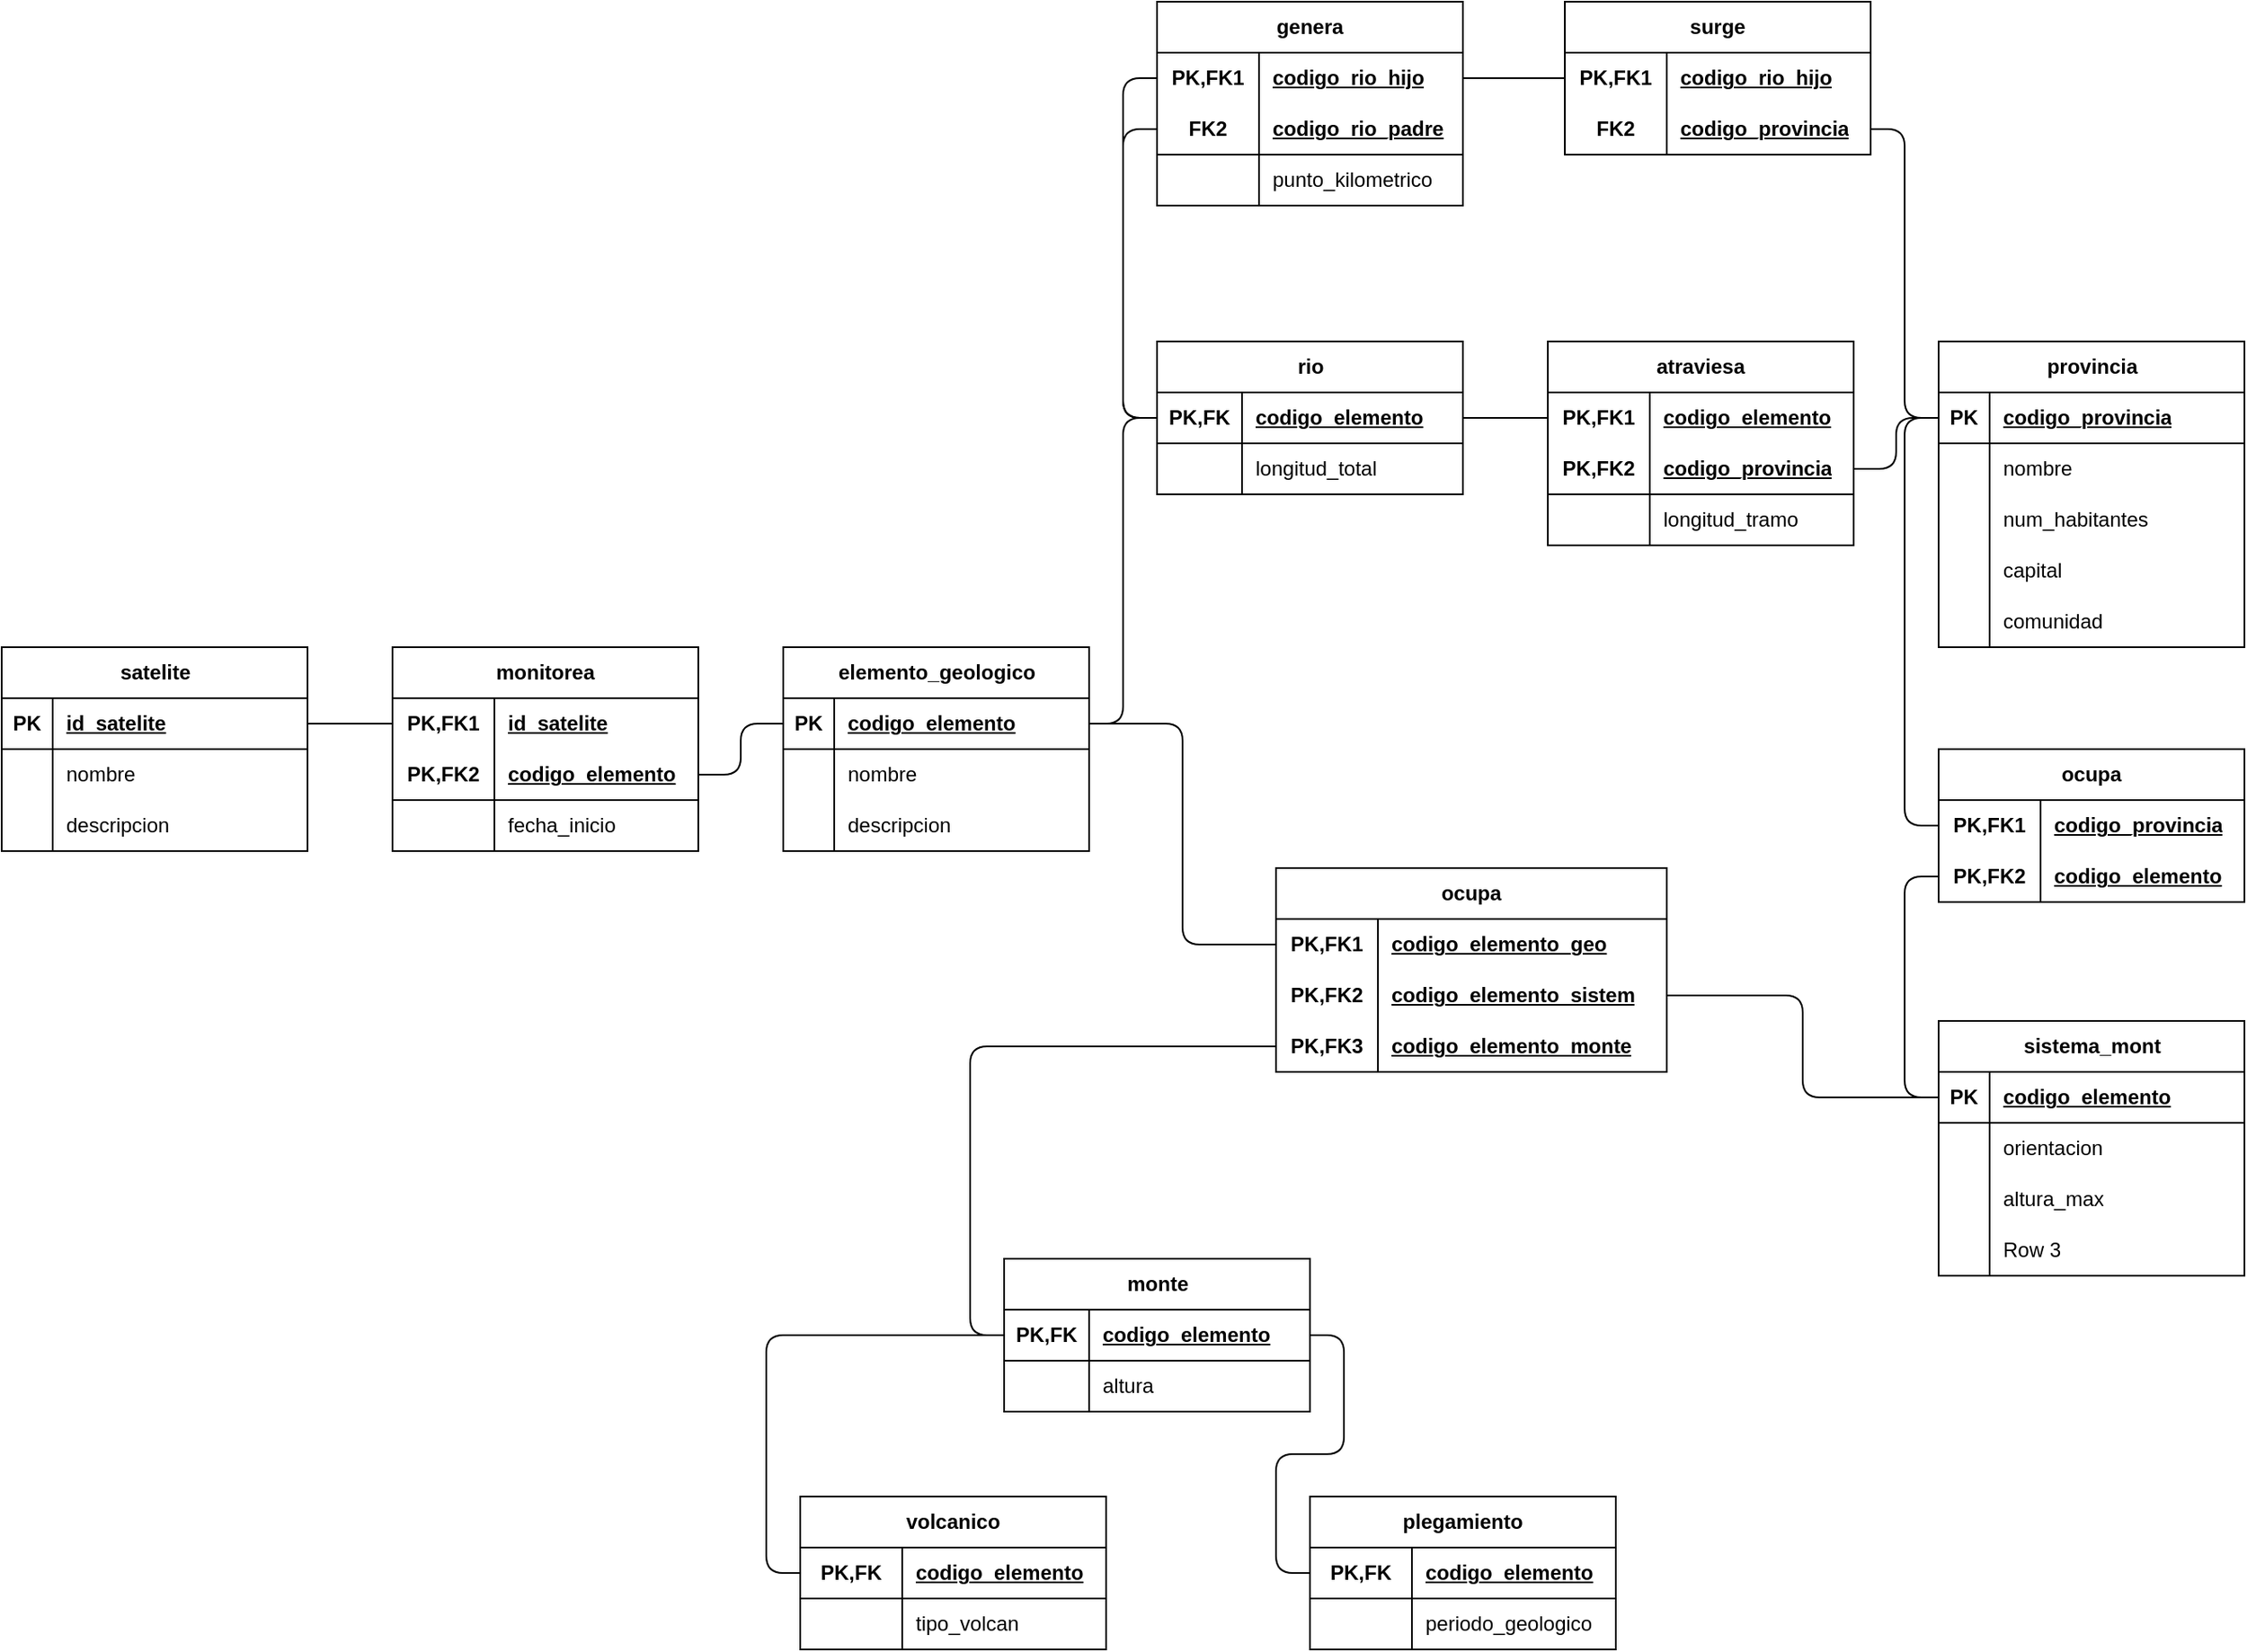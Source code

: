 <mxfile version="24.7.1" type="github">
  <diagram name="Page-1" id="MapgltvoWuLUEXg4laVI">
    <mxGraphModel dx="2284" dy="789" grid="1" gridSize="10" guides="1" tooltips="1" connect="1" arrows="1" fold="1" page="1" pageScale="1" pageWidth="850" pageHeight="1100" math="0" shadow="0">
      <root>
        <mxCell id="0" />
        <mxCell id="1" parent="0" />
        <mxCell id="Hibqn3s17gIYtpGQtxro-1" value="provincia" style="shape=table;startSize=30;container=1;collapsible=1;childLayout=tableLayout;fixedRows=1;rowLines=0;fontStyle=1;align=center;resizeLast=1;html=1;" parent="1" vertex="1">
          <mxGeometry x="650" y="280" width="180" height="180" as="geometry" />
        </mxCell>
        <mxCell id="Hibqn3s17gIYtpGQtxro-2" value="" style="shape=tableRow;horizontal=0;startSize=0;swimlaneHead=0;swimlaneBody=0;fillColor=none;collapsible=0;dropTarget=0;points=[[0,0.5],[1,0.5]];portConstraint=eastwest;top=0;left=0;right=0;bottom=1;" parent="Hibqn3s17gIYtpGQtxro-1" vertex="1">
          <mxGeometry y="30" width="180" height="30" as="geometry" />
        </mxCell>
        <mxCell id="Hibqn3s17gIYtpGQtxro-3" value="PK" style="shape=partialRectangle;connectable=0;fillColor=none;top=0;left=0;bottom=0;right=0;fontStyle=1;overflow=hidden;whiteSpace=wrap;html=1;" parent="Hibqn3s17gIYtpGQtxro-2" vertex="1">
          <mxGeometry width="30" height="30" as="geometry">
            <mxRectangle width="30" height="30" as="alternateBounds" />
          </mxGeometry>
        </mxCell>
        <mxCell id="Hibqn3s17gIYtpGQtxro-4" value="codigo_provincia" style="shape=partialRectangle;connectable=0;fillColor=none;top=0;left=0;bottom=0;right=0;align=left;spacingLeft=6;fontStyle=5;overflow=hidden;whiteSpace=wrap;html=1;" parent="Hibqn3s17gIYtpGQtxro-2" vertex="1">
          <mxGeometry x="30" width="150" height="30" as="geometry">
            <mxRectangle width="150" height="30" as="alternateBounds" />
          </mxGeometry>
        </mxCell>
        <mxCell id="Hibqn3s17gIYtpGQtxro-5" value="" style="shape=tableRow;horizontal=0;startSize=0;swimlaneHead=0;swimlaneBody=0;fillColor=none;collapsible=0;dropTarget=0;points=[[0,0.5],[1,0.5]];portConstraint=eastwest;top=0;left=0;right=0;bottom=0;" parent="Hibqn3s17gIYtpGQtxro-1" vertex="1">
          <mxGeometry y="60" width="180" height="30" as="geometry" />
        </mxCell>
        <mxCell id="Hibqn3s17gIYtpGQtxro-6" value="" style="shape=partialRectangle;connectable=0;fillColor=none;top=0;left=0;bottom=0;right=0;editable=1;overflow=hidden;whiteSpace=wrap;html=1;" parent="Hibqn3s17gIYtpGQtxro-5" vertex="1">
          <mxGeometry width="30" height="30" as="geometry">
            <mxRectangle width="30" height="30" as="alternateBounds" />
          </mxGeometry>
        </mxCell>
        <mxCell id="Hibqn3s17gIYtpGQtxro-7" value="nombre" style="shape=partialRectangle;connectable=0;fillColor=none;top=0;left=0;bottom=0;right=0;align=left;spacingLeft=6;overflow=hidden;whiteSpace=wrap;html=1;" parent="Hibqn3s17gIYtpGQtxro-5" vertex="1">
          <mxGeometry x="30" width="150" height="30" as="geometry">
            <mxRectangle width="150" height="30" as="alternateBounds" />
          </mxGeometry>
        </mxCell>
        <mxCell id="Hibqn3s17gIYtpGQtxro-8" value="" style="shape=tableRow;horizontal=0;startSize=0;swimlaneHead=0;swimlaneBody=0;fillColor=none;collapsible=0;dropTarget=0;points=[[0,0.5],[1,0.5]];portConstraint=eastwest;top=0;left=0;right=0;bottom=0;" parent="Hibqn3s17gIYtpGQtxro-1" vertex="1">
          <mxGeometry y="90" width="180" height="30" as="geometry" />
        </mxCell>
        <mxCell id="Hibqn3s17gIYtpGQtxro-9" value="" style="shape=partialRectangle;connectable=0;fillColor=none;top=0;left=0;bottom=0;right=0;editable=1;overflow=hidden;whiteSpace=wrap;html=1;" parent="Hibqn3s17gIYtpGQtxro-8" vertex="1">
          <mxGeometry width="30" height="30" as="geometry">
            <mxRectangle width="30" height="30" as="alternateBounds" />
          </mxGeometry>
        </mxCell>
        <mxCell id="Hibqn3s17gIYtpGQtxro-10" value="num_habitantes" style="shape=partialRectangle;connectable=0;fillColor=none;top=0;left=0;bottom=0;right=0;align=left;spacingLeft=6;overflow=hidden;whiteSpace=wrap;html=1;" parent="Hibqn3s17gIYtpGQtxro-8" vertex="1">
          <mxGeometry x="30" width="150" height="30" as="geometry">
            <mxRectangle width="150" height="30" as="alternateBounds" />
          </mxGeometry>
        </mxCell>
        <mxCell id="Hibqn3s17gIYtpGQtxro-11" value="" style="shape=tableRow;horizontal=0;startSize=0;swimlaneHead=0;swimlaneBody=0;fillColor=none;collapsible=0;dropTarget=0;points=[[0,0.5],[1,0.5]];portConstraint=eastwest;top=0;left=0;right=0;bottom=0;" parent="Hibqn3s17gIYtpGQtxro-1" vertex="1">
          <mxGeometry y="120" width="180" height="30" as="geometry" />
        </mxCell>
        <mxCell id="Hibqn3s17gIYtpGQtxro-12" value="" style="shape=partialRectangle;connectable=0;fillColor=none;top=0;left=0;bottom=0;right=0;editable=1;overflow=hidden;whiteSpace=wrap;html=1;" parent="Hibqn3s17gIYtpGQtxro-11" vertex="1">
          <mxGeometry width="30" height="30" as="geometry">
            <mxRectangle width="30" height="30" as="alternateBounds" />
          </mxGeometry>
        </mxCell>
        <mxCell id="Hibqn3s17gIYtpGQtxro-13" value="capital" style="shape=partialRectangle;connectable=0;fillColor=none;top=0;left=0;bottom=0;right=0;align=left;spacingLeft=6;overflow=hidden;whiteSpace=wrap;html=1;" parent="Hibqn3s17gIYtpGQtxro-11" vertex="1">
          <mxGeometry x="30" width="150" height="30" as="geometry">
            <mxRectangle width="150" height="30" as="alternateBounds" />
          </mxGeometry>
        </mxCell>
        <mxCell id="Hibqn3s17gIYtpGQtxro-118" value="" style="shape=tableRow;horizontal=0;startSize=0;swimlaneHead=0;swimlaneBody=0;fillColor=none;collapsible=0;dropTarget=0;points=[[0,0.5],[1,0.5]];portConstraint=eastwest;top=0;left=0;right=0;bottom=0;" parent="Hibqn3s17gIYtpGQtxro-1" vertex="1">
          <mxGeometry y="150" width="180" height="30" as="geometry" />
        </mxCell>
        <mxCell id="Hibqn3s17gIYtpGQtxro-119" value="" style="shape=partialRectangle;connectable=0;fillColor=none;top=0;left=0;bottom=0;right=0;editable=1;overflow=hidden;whiteSpace=wrap;html=1;" parent="Hibqn3s17gIYtpGQtxro-118" vertex="1">
          <mxGeometry width="30" height="30" as="geometry">
            <mxRectangle width="30" height="30" as="alternateBounds" />
          </mxGeometry>
        </mxCell>
        <mxCell id="Hibqn3s17gIYtpGQtxro-120" value="comunidad" style="shape=partialRectangle;connectable=0;fillColor=none;top=0;left=0;bottom=0;right=0;align=left;spacingLeft=6;overflow=hidden;whiteSpace=wrap;html=1;" parent="Hibqn3s17gIYtpGQtxro-118" vertex="1">
          <mxGeometry x="30" width="150" height="30" as="geometry">
            <mxRectangle width="150" height="30" as="alternateBounds" />
          </mxGeometry>
        </mxCell>
        <mxCell id="Hibqn3s17gIYtpGQtxro-14" value="monte" style="shape=table;startSize=30;container=1;collapsible=1;childLayout=tableLayout;fixedRows=1;rowLines=0;fontStyle=1;align=center;resizeLast=1;html=1;" parent="1" vertex="1">
          <mxGeometry x="100" y="820" width="180" height="90" as="geometry" />
        </mxCell>
        <mxCell id="Hibqn3s17gIYtpGQtxro-15" value="" style="shape=tableRow;horizontal=0;startSize=0;swimlaneHead=0;swimlaneBody=0;fillColor=none;collapsible=0;dropTarget=0;points=[[0,0.5],[1,0.5]];portConstraint=eastwest;top=0;left=0;right=0;bottom=1;" parent="Hibqn3s17gIYtpGQtxro-14" vertex="1">
          <mxGeometry y="30" width="180" height="30" as="geometry" />
        </mxCell>
        <mxCell id="Hibqn3s17gIYtpGQtxro-16" value="PK,FK" style="shape=partialRectangle;connectable=0;fillColor=none;top=0;left=0;bottom=0;right=0;fontStyle=1;overflow=hidden;whiteSpace=wrap;html=1;" parent="Hibqn3s17gIYtpGQtxro-15" vertex="1">
          <mxGeometry width="50" height="30" as="geometry">
            <mxRectangle width="50" height="30" as="alternateBounds" />
          </mxGeometry>
        </mxCell>
        <mxCell id="Hibqn3s17gIYtpGQtxro-17" value="codigo_elemento" style="shape=partialRectangle;connectable=0;fillColor=none;top=0;left=0;bottom=0;right=0;align=left;spacingLeft=6;fontStyle=5;overflow=hidden;whiteSpace=wrap;html=1;" parent="Hibqn3s17gIYtpGQtxro-15" vertex="1">
          <mxGeometry x="50" width="130" height="30" as="geometry">
            <mxRectangle width="130" height="30" as="alternateBounds" />
          </mxGeometry>
        </mxCell>
        <mxCell id="Hibqn3s17gIYtpGQtxro-21" value="" style="shape=tableRow;horizontal=0;startSize=0;swimlaneHead=0;swimlaneBody=0;fillColor=none;collapsible=0;dropTarget=0;points=[[0,0.5],[1,0.5]];portConstraint=eastwest;top=0;left=0;right=0;bottom=0;" parent="Hibqn3s17gIYtpGQtxro-14" vertex="1">
          <mxGeometry y="60" width="180" height="30" as="geometry" />
        </mxCell>
        <mxCell id="Hibqn3s17gIYtpGQtxro-22" value="" style="shape=partialRectangle;connectable=0;fillColor=none;top=0;left=0;bottom=0;right=0;editable=1;overflow=hidden;whiteSpace=wrap;html=1;" parent="Hibqn3s17gIYtpGQtxro-21" vertex="1">
          <mxGeometry width="50" height="30" as="geometry">
            <mxRectangle width="50" height="30" as="alternateBounds" />
          </mxGeometry>
        </mxCell>
        <mxCell id="Hibqn3s17gIYtpGQtxro-23" value="altura" style="shape=partialRectangle;connectable=0;fillColor=none;top=0;left=0;bottom=0;right=0;align=left;spacingLeft=6;overflow=hidden;whiteSpace=wrap;html=1;" parent="Hibqn3s17gIYtpGQtxro-21" vertex="1">
          <mxGeometry x="50" width="130" height="30" as="geometry">
            <mxRectangle width="130" height="30" as="alternateBounds" />
          </mxGeometry>
        </mxCell>
        <mxCell id="Hibqn3s17gIYtpGQtxro-27" value="sistema_mont" style="shape=table;startSize=30;container=1;collapsible=1;childLayout=tableLayout;fixedRows=1;rowLines=0;fontStyle=1;align=center;resizeLast=1;html=1;" parent="1" vertex="1">
          <mxGeometry x="650" y="680" width="180" height="150" as="geometry" />
        </mxCell>
        <mxCell id="Hibqn3s17gIYtpGQtxro-28" value="" style="shape=tableRow;horizontal=0;startSize=0;swimlaneHead=0;swimlaneBody=0;fillColor=none;collapsible=0;dropTarget=0;points=[[0,0.5],[1,0.5]];portConstraint=eastwest;top=0;left=0;right=0;bottom=1;" parent="Hibqn3s17gIYtpGQtxro-27" vertex="1">
          <mxGeometry y="30" width="180" height="30" as="geometry" />
        </mxCell>
        <mxCell id="Hibqn3s17gIYtpGQtxro-29" value="PK" style="shape=partialRectangle;connectable=0;fillColor=none;top=0;left=0;bottom=0;right=0;fontStyle=1;overflow=hidden;whiteSpace=wrap;html=1;" parent="Hibqn3s17gIYtpGQtxro-28" vertex="1">
          <mxGeometry width="30" height="30" as="geometry">
            <mxRectangle width="30" height="30" as="alternateBounds" />
          </mxGeometry>
        </mxCell>
        <mxCell id="Hibqn3s17gIYtpGQtxro-30" value="codigo_elemento" style="shape=partialRectangle;connectable=0;fillColor=none;top=0;left=0;bottom=0;right=0;align=left;spacingLeft=6;fontStyle=5;overflow=hidden;whiteSpace=wrap;html=1;" parent="Hibqn3s17gIYtpGQtxro-28" vertex="1">
          <mxGeometry x="30" width="150" height="30" as="geometry">
            <mxRectangle width="150" height="30" as="alternateBounds" />
          </mxGeometry>
        </mxCell>
        <mxCell id="Hibqn3s17gIYtpGQtxro-31" value="" style="shape=tableRow;horizontal=0;startSize=0;swimlaneHead=0;swimlaneBody=0;fillColor=none;collapsible=0;dropTarget=0;points=[[0,0.5],[1,0.5]];portConstraint=eastwest;top=0;left=0;right=0;bottom=0;" parent="Hibqn3s17gIYtpGQtxro-27" vertex="1">
          <mxGeometry y="60" width="180" height="30" as="geometry" />
        </mxCell>
        <mxCell id="Hibqn3s17gIYtpGQtxro-32" value="" style="shape=partialRectangle;connectable=0;fillColor=none;top=0;left=0;bottom=0;right=0;editable=1;overflow=hidden;whiteSpace=wrap;html=1;" parent="Hibqn3s17gIYtpGQtxro-31" vertex="1">
          <mxGeometry width="30" height="30" as="geometry">
            <mxRectangle width="30" height="30" as="alternateBounds" />
          </mxGeometry>
        </mxCell>
        <mxCell id="Hibqn3s17gIYtpGQtxro-33" value="orientacion" style="shape=partialRectangle;connectable=0;fillColor=none;top=0;left=0;bottom=0;right=0;align=left;spacingLeft=6;overflow=hidden;whiteSpace=wrap;html=1;" parent="Hibqn3s17gIYtpGQtxro-31" vertex="1">
          <mxGeometry x="30" width="150" height="30" as="geometry">
            <mxRectangle width="150" height="30" as="alternateBounds" />
          </mxGeometry>
        </mxCell>
        <mxCell id="Hibqn3s17gIYtpGQtxro-34" value="" style="shape=tableRow;horizontal=0;startSize=0;swimlaneHead=0;swimlaneBody=0;fillColor=none;collapsible=0;dropTarget=0;points=[[0,0.5],[1,0.5]];portConstraint=eastwest;top=0;left=0;right=0;bottom=0;" parent="Hibqn3s17gIYtpGQtxro-27" vertex="1">
          <mxGeometry y="90" width="180" height="30" as="geometry" />
        </mxCell>
        <mxCell id="Hibqn3s17gIYtpGQtxro-35" value="" style="shape=partialRectangle;connectable=0;fillColor=none;top=0;left=0;bottom=0;right=0;editable=1;overflow=hidden;whiteSpace=wrap;html=1;" parent="Hibqn3s17gIYtpGQtxro-34" vertex="1">
          <mxGeometry width="30" height="30" as="geometry">
            <mxRectangle width="30" height="30" as="alternateBounds" />
          </mxGeometry>
        </mxCell>
        <mxCell id="Hibqn3s17gIYtpGQtxro-36" value="altura_max" style="shape=partialRectangle;connectable=0;fillColor=none;top=0;left=0;bottom=0;right=0;align=left;spacingLeft=6;overflow=hidden;whiteSpace=wrap;html=1;" parent="Hibqn3s17gIYtpGQtxro-34" vertex="1">
          <mxGeometry x="30" width="150" height="30" as="geometry">
            <mxRectangle width="150" height="30" as="alternateBounds" />
          </mxGeometry>
        </mxCell>
        <mxCell id="Hibqn3s17gIYtpGQtxro-37" value="" style="shape=tableRow;horizontal=0;startSize=0;swimlaneHead=0;swimlaneBody=0;fillColor=none;collapsible=0;dropTarget=0;points=[[0,0.5],[1,0.5]];portConstraint=eastwest;top=0;left=0;right=0;bottom=0;" parent="Hibqn3s17gIYtpGQtxro-27" vertex="1">
          <mxGeometry y="120" width="180" height="30" as="geometry" />
        </mxCell>
        <mxCell id="Hibqn3s17gIYtpGQtxro-38" value="" style="shape=partialRectangle;connectable=0;fillColor=none;top=0;left=0;bottom=0;right=0;editable=1;overflow=hidden;whiteSpace=wrap;html=1;" parent="Hibqn3s17gIYtpGQtxro-37" vertex="1">
          <mxGeometry width="30" height="30" as="geometry">
            <mxRectangle width="30" height="30" as="alternateBounds" />
          </mxGeometry>
        </mxCell>
        <mxCell id="Hibqn3s17gIYtpGQtxro-39" value="Row 3" style="shape=partialRectangle;connectable=0;fillColor=none;top=0;left=0;bottom=0;right=0;align=left;spacingLeft=6;overflow=hidden;whiteSpace=wrap;html=1;" parent="Hibqn3s17gIYtpGQtxro-37" vertex="1">
          <mxGeometry x="30" width="150" height="30" as="geometry">
            <mxRectangle width="150" height="30" as="alternateBounds" />
          </mxGeometry>
        </mxCell>
        <mxCell id="Hibqn3s17gIYtpGQtxro-40" value="ocupa" style="shape=table;startSize=30;container=1;collapsible=1;childLayout=tableLayout;fixedRows=1;rowLines=0;fontStyle=1;align=center;resizeLast=1;html=1;whiteSpace=wrap;" parent="1" vertex="1">
          <mxGeometry x="650" y="520" width="180" height="90" as="geometry" />
        </mxCell>
        <mxCell id="Hibqn3s17gIYtpGQtxro-41" value="" style="shape=tableRow;horizontal=0;startSize=0;swimlaneHead=0;swimlaneBody=0;fillColor=none;collapsible=0;dropTarget=0;points=[[0,0.5],[1,0.5]];portConstraint=eastwest;top=0;left=0;right=0;bottom=0;html=1;" parent="Hibqn3s17gIYtpGQtxro-40" vertex="1">
          <mxGeometry y="30" width="180" height="30" as="geometry" />
        </mxCell>
        <mxCell id="Hibqn3s17gIYtpGQtxro-42" value="PK,FK1" style="shape=partialRectangle;connectable=0;fillColor=none;top=0;left=0;bottom=0;right=0;fontStyle=1;overflow=hidden;html=1;whiteSpace=wrap;" parent="Hibqn3s17gIYtpGQtxro-41" vertex="1">
          <mxGeometry width="60" height="30" as="geometry">
            <mxRectangle width="60" height="30" as="alternateBounds" />
          </mxGeometry>
        </mxCell>
        <mxCell id="Hibqn3s17gIYtpGQtxro-43" value="codigo_provincia" style="shape=partialRectangle;connectable=0;fillColor=none;top=0;left=0;bottom=0;right=0;align=left;spacingLeft=6;fontStyle=5;overflow=hidden;html=1;whiteSpace=wrap;" parent="Hibqn3s17gIYtpGQtxro-41" vertex="1">
          <mxGeometry x="60" width="120" height="30" as="geometry">
            <mxRectangle width="120" height="30" as="alternateBounds" />
          </mxGeometry>
        </mxCell>
        <mxCell id="Hibqn3s17gIYtpGQtxro-44" value="" style="shape=tableRow;horizontal=0;startSize=0;swimlaneHead=0;swimlaneBody=0;fillColor=none;collapsible=0;dropTarget=0;points=[[0,0.5],[1,0.5]];portConstraint=eastwest;top=0;left=0;right=0;bottom=1;html=1;" parent="Hibqn3s17gIYtpGQtxro-40" vertex="1">
          <mxGeometry y="60" width="180" height="30" as="geometry" />
        </mxCell>
        <mxCell id="Hibqn3s17gIYtpGQtxro-45" value="PK,FK2" style="shape=partialRectangle;connectable=0;fillColor=none;top=0;left=0;bottom=0;right=0;fontStyle=1;overflow=hidden;html=1;whiteSpace=wrap;" parent="Hibqn3s17gIYtpGQtxro-44" vertex="1">
          <mxGeometry width="60" height="30" as="geometry">
            <mxRectangle width="60" height="30" as="alternateBounds" />
          </mxGeometry>
        </mxCell>
        <mxCell id="Hibqn3s17gIYtpGQtxro-46" value="codigo_elemento" style="shape=partialRectangle;connectable=0;fillColor=none;top=0;left=0;bottom=0;right=0;align=left;spacingLeft=6;fontStyle=5;overflow=hidden;html=1;whiteSpace=wrap;" parent="Hibqn3s17gIYtpGQtxro-44" vertex="1">
          <mxGeometry x="60" width="120" height="30" as="geometry">
            <mxRectangle width="120" height="30" as="alternateBounds" />
          </mxGeometry>
        </mxCell>
        <mxCell id="Hibqn3s17gIYtpGQtxro-53" value="ocupa" style="shape=table;startSize=30;container=1;collapsible=1;childLayout=tableLayout;fixedRows=1;rowLines=0;fontStyle=1;align=center;resizeLast=1;html=1;whiteSpace=wrap;" parent="1" vertex="1">
          <mxGeometry x="260" y="590" width="230" height="120" as="geometry" />
        </mxCell>
        <mxCell id="s-evXxBmgPYoAFJoJlHw-54" value="" style="shape=tableRow;horizontal=0;startSize=0;swimlaneHead=0;swimlaneBody=0;fillColor=none;collapsible=0;dropTarget=0;points=[[0,0.5],[1,0.5]];portConstraint=eastwest;top=0;left=0;right=0;bottom=0;html=1;" vertex="1" parent="Hibqn3s17gIYtpGQtxro-53">
          <mxGeometry y="30" width="230" height="30" as="geometry" />
        </mxCell>
        <mxCell id="s-evXxBmgPYoAFJoJlHw-55" value="PK,FK1" style="shape=partialRectangle;connectable=0;fillColor=none;top=0;left=0;bottom=0;right=0;fontStyle=1;overflow=hidden;html=1;whiteSpace=wrap;" vertex="1" parent="s-evXxBmgPYoAFJoJlHw-54">
          <mxGeometry width="60" height="30" as="geometry">
            <mxRectangle width="60" height="30" as="alternateBounds" />
          </mxGeometry>
        </mxCell>
        <mxCell id="s-evXxBmgPYoAFJoJlHw-56" value="codigo_elemento_geo" style="shape=partialRectangle;connectable=0;fillColor=none;top=0;left=0;bottom=0;right=0;align=left;spacingLeft=6;fontStyle=5;overflow=hidden;html=1;whiteSpace=wrap;" vertex="1" parent="s-evXxBmgPYoAFJoJlHw-54">
          <mxGeometry x="60" width="170" height="30" as="geometry">
            <mxRectangle width="170" height="30" as="alternateBounds" />
          </mxGeometry>
        </mxCell>
        <mxCell id="s-evXxBmgPYoAFJoJlHw-67" value="" style="shape=tableRow;horizontal=0;startSize=0;swimlaneHead=0;swimlaneBody=0;fillColor=none;collapsible=0;dropTarget=0;points=[[0,0.5],[1,0.5]];portConstraint=eastwest;top=0;left=0;right=0;bottom=0;html=1;" vertex="1" parent="Hibqn3s17gIYtpGQtxro-53">
          <mxGeometry y="60" width="230" height="30" as="geometry" />
        </mxCell>
        <mxCell id="s-evXxBmgPYoAFJoJlHw-68" value="PK,FK2" style="shape=partialRectangle;connectable=0;fillColor=none;top=0;left=0;bottom=0;right=0;fontStyle=1;overflow=hidden;html=1;whiteSpace=wrap;" vertex="1" parent="s-evXxBmgPYoAFJoJlHw-67">
          <mxGeometry width="60" height="30" as="geometry">
            <mxRectangle width="60" height="30" as="alternateBounds" />
          </mxGeometry>
        </mxCell>
        <mxCell id="s-evXxBmgPYoAFJoJlHw-69" value="codigo_elemento_sistem" style="shape=partialRectangle;connectable=0;fillColor=none;top=0;left=0;bottom=0;right=0;align=left;spacingLeft=6;fontStyle=5;overflow=hidden;html=1;whiteSpace=wrap;" vertex="1" parent="s-evXxBmgPYoAFJoJlHw-67">
          <mxGeometry x="60" width="170" height="30" as="geometry">
            <mxRectangle width="170" height="30" as="alternateBounds" />
          </mxGeometry>
        </mxCell>
        <mxCell id="s-evXxBmgPYoAFJoJlHw-70" value="" style="shape=tableRow;horizontal=0;startSize=0;swimlaneHead=0;swimlaneBody=0;fillColor=none;collapsible=0;dropTarget=0;points=[[0,0.5],[1,0.5]];portConstraint=eastwest;top=0;left=0;right=0;bottom=0;html=1;" vertex="1" parent="Hibqn3s17gIYtpGQtxro-53">
          <mxGeometry y="90" width="230" height="30" as="geometry" />
        </mxCell>
        <mxCell id="s-evXxBmgPYoAFJoJlHw-71" value="PK,FK3" style="shape=partialRectangle;connectable=0;fillColor=none;top=0;left=0;bottom=0;right=0;fontStyle=1;overflow=hidden;html=1;whiteSpace=wrap;" vertex="1" parent="s-evXxBmgPYoAFJoJlHw-70">
          <mxGeometry width="60" height="30" as="geometry">
            <mxRectangle width="60" height="30" as="alternateBounds" />
          </mxGeometry>
        </mxCell>
        <mxCell id="s-evXxBmgPYoAFJoJlHw-72" value="codigo_elemento_monte" style="shape=partialRectangle;connectable=0;fillColor=none;top=0;left=0;bottom=0;right=0;align=left;spacingLeft=6;fontStyle=5;overflow=hidden;html=1;whiteSpace=wrap;" vertex="1" parent="s-evXxBmgPYoAFJoJlHw-70">
          <mxGeometry x="60" width="170" height="30" as="geometry">
            <mxRectangle width="170" height="30" as="alternateBounds" />
          </mxGeometry>
        </mxCell>
        <mxCell id="Hibqn3s17gIYtpGQtxro-66" value="atraviesa" style="shape=table;startSize=30;container=1;collapsible=1;childLayout=tableLayout;fixedRows=1;rowLines=0;fontStyle=1;align=center;resizeLast=1;html=1;whiteSpace=wrap;" parent="1" vertex="1">
          <mxGeometry x="420" y="280" width="180" height="120" as="geometry" />
        </mxCell>
        <mxCell id="Hibqn3s17gIYtpGQtxro-67" value="" style="shape=tableRow;horizontal=0;startSize=0;swimlaneHead=0;swimlaneBody=0;fillColor=none;collapsible=0;dropTarget=0;points=[[0,0.5],[1,0.5]];portConstraint=eastwest;top=0;left=0;right=0;bottom=0;html=1;" parent="Hibqn3s17gIYtpGQtxro-66" vertex="1">
          <mxGeometry y="30" width="180" height="30" as="geometry" />
        </mxCell>
        <mxCell id="Hibqn3s17gIYtpGQtxro-68" value="PK,FK1" style="shape=partialRectangle;connectable=0;fillColor=none;top=0;left=0;bottom=0;right=0;fontStyle=1;overflow=hidden;html=1;whiteSpace=wrap;" parent="Hibqn3s17gIYtpGQtxro-67" vertex="1">
          <mxGeometry width="60" height="30" as="geometry">
            <mxRectangle width="60" height="30" as="alternateBounds" />
          </mxGeometry>
        </mxCell>
        <mxCell id="Hibqn3s17gIYtpGQtxro-69" value="codigo_elemento" style="shape=partialRectangle;connectable=0;fillColor=none;top=0;left=0;bottom=0;right=0;align=left;spacingLeft=6;fontStyle=5;overflow=hidden;html=1;whiteSpace=wrap;" parent="Hibqn3s17gIYtpGQtxro-67" vertex="1">
          <mxGeometry x="60" width="120" height="30" as="geometry">
            <mxRectangle width="120" height="30" as="alternateBounds" />
          </mxGeometry>
        </mxCell>
        <mxCell id="Hibqn3s17gIYtpGQtxro-70" value="" style="shape=tableRow;horizontal=0;startSize=0;swimlaneHead=0;swimlaneBody=0;fillColor=none;collapsible=0;dropTarget=0;points=[[0,0.5],[1,0.5]];portConstraint=eastwest;top=0;left=0;right=0;bottom=1;html=1;" parent="Hibqn3s17gIYtpGQtxro-66" vertex="1">
          <mxGeometry y="60" width="180" height="30" as="geometry" />
        </mxCell>
        <mxCell id="Hibqn3s17gIYtpGQtxro-71" value="PK,FK2" style="shape=partialRectangle;connectable=0;fillColor=none;top=0;left=0;bottom=0;right=0;fontStyle=1;overflow=hidden;html=1;whiteSpace=wrap;" parent="Hibqn3s17gIYtpGQtxro-70" vertex="1">
          <mxGeometry width="60" height="30" as="geometry">
            <mxRectangle width="60" height="30" as="alternateBounds" />
          </mxGeometry>
        </mxCell>
        <mxCell id="Hibqn3s17gIYtpGQtxro-72" value="codigo_provincia" style="shape=partialRectangle;connectable=0;fillColor=none;top=0;left=0;bottom=0;right=0;align=left;spacingLeft=6;fontStyle=5;overflow=hidden;html=1;whiteSpace=wrap;" parent="Hibqn3s17gIYtpGQtxro-70" vertex="1">
          <mxGeometry x="60" width="120" height="30" as="geometry">
            <mxRectangle width="120" height="30" as="alternateBounds" />
          </mxGeometry>
        </mxCell>
        <mxCell id="Hibqn3s17gIYtpGQtxro-73" value="" style="shape=tableRow;horizontal=0;startSize=0;swimlaneHead=0;swimlaneBody=0;fillColor=none;collapsible=0;dropTarget=0;points=[[0,0.5],[1,0.5]];portConstraint=eastwest;top=0;left=0;right=0;bottom=0;html=1;" parent="Hibqn3s17gIYtpGQtxro-66" vertex="1">
          <mxGeometry y="90" width="180" height="30" as="geometry" />
        </mxCell>
        <mxCell id="Hibqn3s17gIYtpGQtxro-74" value="" style="shape=partialRectangle;connectable=0;fillColor=none;top=0;left=0;bottom=0;right=0;editable=1;overflow=hidden;html=1;whiteSpace=wrap;" parent="Hibqn3s17gIYtpGQtxro-73" vertex="1">
          <mxGeometry width="60" height="30" as="geometry">
            <mxRectangle width="60" height="30" as="alternateBounds" />
          </mxGeometry>
        </mxCell>
        <mxCell id="Hibqn3s17gIYtpGQtxro-75" value="longitud_tramo" style="shape=partialRectangle;connectable=0;fillColor=none;top=0;left=0;bottom=0;right=0;align=left;spacingLeft=6;overflow=hidden;html=1;whiteSpace=wrap;" parent="Hibqn3s17gIYtpGQtxro-73" vertex="1">
          <mxGeometry x="60" width="120" height="30" as="geometry">
            <mxRectangle width="120" height="30" as="alternateBounds" />
          </mxGeometry>
        </mxCell>
        <mxCell id="Hibqn3s17gIYtpGQtxro-79" value="rio" style="shape=table;startSize=30;container=1;collapsible=1;childLayout=tableLayout;fixedRows=1;rowLines=0;fontStyle=1;align=center;resizeLast=1;html=1;" parent="1" vertex="1">
          <mxGeometry x="190" y="280" width="180" height="90" as="geometry" />
        </mxCell>
        <mxCell id="Hibqn3s17gIYtpGQtxro-80" value="" style="shape=tableRow;horizontal=0;startSize=0;swimlaneHead=0;swimlaneBody=0;fillColor=none;collapsible=0;dropTarget=0;points=[[0,0.5],[1,0.5]];portConstraint=eastwest;top=0;left=0;right=0;bottom=1;" parent="Hibqn3s17gIYtpGQtxro-79" vertex="1">
          <mxGeometry y="30" width="180" height="30" as="geometry" />
        </mxCell>
        <mxCell id="Hibqn3s17gIYtpGQtxro-81" value="PK,FK" style="shape=partialRectangle;connectable=0;fillColor=none;top=0;left=0;bottom=0;right=0;fontStyle=1;overflow=hidden;whiteSpace=wrap;html=1;" parent="Hibqn3s17gIYtpGQtxro-80" vertex="1">
          <mxGeometry width="50" height="30" as="geometry">
            <mxRectangle width="50" height="30" as="alternateBounds" />
          </mxGeometry>
        </mxCell>
        <mxCell id="Hibqn3s17gIYtpGQtxro-82" value="codigo_elemento" style="shape=partialRectangle;connectable=0;fillColor=none;top=0;left=0;bottom=0;right=0;align=left;spacingLeft=6;fontStyle=5;overflow=hidden;whiteSpace=wrap;html=1;" parent="Hibqn3s17gIYtpGQtxro-80" vertex="1">
          <mxGeometry x="50" width="130" height="30" as="geometry">
            <mxRectangle width="130" height="30" as="alternateBounds" />
          </mxGeometry>
        </mxCell>
        <mxCell id="Hibqn3s17gIYtpGQtxro-83" value="" style="shape=tableRow;horizontal=0;startSize=0;swimlaneHead=0;swimlaneBody=0;fillColor=none;collapsible=0;dropTarget=0;points=[[0,0.5],[1,0.5]];portConstraint=eastwest;top=0;left=0;right=0;bottom=0;" parent="Hibqn3s17gIYtpGQtxro-79" vertex="1">
          <mxGeometry y="60" width="180" height="30" as="geometry" />
        </mxCell>
        <mxCell id="Hibqn3s17gIYtpGQtxro-84" value="" style="shape=partialRectangle;connectable=0;fillColor=none;top=0;left=0;bottom=0;right=0;editable=1;overflow=hidden;whiteSpace=wrap;html=1;" parent="Hibqn3s17gIYtpGQtxro-83" vertex="1">
          <mxGeometry width="50" height="30" as="geometry">
            <mxRectangle width="50" height="30" as="alternateBounds" />
          </mxGeometry>
        </mxCell>
        <mxCell id="Hibqn3s17gIYtpGQtxro-85" value="longitud_total" style="shape=partialRectangle;connectable=0;fillColor=none;top=0;left=0;bottom=0;right=0;align=left;spacingLeft=6;overflow=hidden;whiteSpace=wrap;html=1;" parent="Hibqn3s17gIYtpGQtxro-83" vertex="1">
          <mxGeometry x="50" width="130" height="30" as="geometry">
            <mxRectangle width="130" height="30" as="alternateBounds" />
          </mxGeometry>
        </mxCell>
        <mxCell id="Hibqn3s17gIYtpGQtxro-105" value="genera" style="shape=table;startSize=30;container=1;collapsible=1;childLayout=tableLayout;fixedRows=1;rowLines=0;fontStyle=1;align=center;resizeLast=1;html=1;whiteSpace=wrap;" parent="1" vertex="1">
          <mxGeometry x="190" y="80" width="180" height="120" as="geometry" />
        </mxCell>
        <mxCell id="Hibqn3s17gIYtpGQtxro-106" value="" style="shape=tableRow;horizontal=0;startSize=0;swimlaneHead=0;swimlaneBody=0;fillColor=none;collapsible=0;dropTarget=0;points=[[0,0.5],[1,0.5]];portConstraint=eastwest;top=0;left=0;right=0;bottom=0;html=1;" parent="Hibqn3s17gIYtpGQtxro-105" vertex="1">
          <mxGeometry y="30" width="180" height="30" as="geometry" />
        </mxCell>
        <mxCell id="Hibqn3s17gIYtpGQtxro-107" value="PK,FK1" style="shape=partialRectangle;connectable=0;fillColor=none;top=0;left=0;bottom=0;right=0;fontStyle=1;overflow=hidden;html=1;whiteSpace=wrap;" parent="Hibqn3s17gIYtpGQtxro-106" vertex="1">
          <mxGeometry width="60" height="30" as="geometry">
            <mxRectangle width="60" height="30" as="alternateBounds" />
          </mxGeometry>
        </mxCell>
        <mxCell id="Hibqn3s17gIYtpGQtxro-108" value="codigo_rio_hijo" style="shape=partialRectangle;connectable=0;fillColor=none;top=0;left=0;bottom=0;right=0;align=left;spacingLeft=6;fontStyle=5;overflow=hidden;html=1;whiteSpace=wrap;" parent="Hibqn3s17gIYtpGQtxro-106" vertex="1">
          <mxGeometry x="60" width="120" height="30" as="geometry">
            <mxRectangle width="120" height="30" as="alternateBounds" />
          </mxGeometry>
        </mxCell>
        <mxCell id="Hibqn3s17gIYtpGQtxro-109" value="" style="shape=tableRow;horizontal=0;startSize=0;swimlaneHead=0;swimlaneBody=0;fillColor=none;collapsible=0;dropTarget=0;points=[[0,0.5],[1,0.5]];portConstraint=eastwest;top=0;left=0;right=0;bottom=1;html=1;" parent="Hibqn3s17gIYtpGQtxro-105" vertex="1">
          <mxGeometry y="60" width="180" height="30" as="geometry" />
        </mxCell>
        <mxCell id="Hibqn3s17gIYtpGQtxro-110" value="FK2" style="shape=partialRectangle;connectable=0;fillColor=none;top=0;left=0;bottom=0;right=0;fontStyle=1;overflow=hidden;html=1;whiteSpace=wrap;" parent="Hibqn3s17gIYtpGQtxro-109" vertex="1">
          <mxGeometry width="60" height="30" as="geometry">
            <mxRectangle width="60" height="30" as="alternateBounds" />
          </mxGeometry>
        </mxCell>
        <mxCell id="Hibqn3s17gIYtpGQtxro-111" value="codigo_rio_padre" style="shape=partialRectangle;connectable=0;fillColor=none;top=0;left=0;bottom=0;right=0;align=left;spacingLeft=6;fontStyle=5;overflow=hidden;html=1;whiteSpace=wrap;" parent="Hibqn3s17gIYtpGQtxro-109" vertex="1">
          <mxGeometry x="60" width="120" height="30" as="geometry">
            <mxRectangle width="120" height="30" as="alternateBounds" />
          </mxGeometry>
        </mxCell>
        <mxCell id="Hibqn3s17gIYtpGQtxro-112" value="" style="shape=tableRow;horizontal=0;startSize=0;swimlaneHead=0;swimlaneBody=0;fillColor=none;collapsible=0;dropTarget=0;points=[[0,0.5],[1,0.5]];portConstraint=eastwest;top=0;left=0;right=0;bottom=0;html=1;" parent="Hibqn3s17gIYtpGQtxro-105" vertex="1">
          <mxGeometry y="90" width="180" height="30" as="geometry" />
        </mxCell>
        <mxCell id="Hibqn3s17gIYtpGQtxro-113" value="" style="shape=partialRectangle;connectable=0;fillColor=none;top=0;left=0;bottom=0;right=0;editable=1;overflow=hidden;html=1;whiteSpace=wrap;" parent="Hibqn3s17gIYtpGQtxro-112" vertex="1">
          <mxGeometry width="60" height="30" as="geometry">
            <mxRectangle width="60" height="30" as="alternateBounds" />
          </mxGeometry>
        </mxCell>
        <mxCell id="Hibqn3s17gIYtpGQtxro-114" value="punto_kilometrico" style="shape=partialRectangle;connectable=0;fillColor=none;top=0;left=0;bottom=0;right=0;align=left;spacingLeft=6;overflow=hidden;html=1;whiteSpace=wrap;" parent="Hibqn3s17gIYtpGQtxro-112" vertex="1">
          <mxGeometry x="60" width="120" height="30" as="geometry">
            <mxRectangle width="120" height="30" as="alternateBounds" />
          </mxGeometry>
        </mxCell>
        <mxCell id="Hibqn3s17gIYtpGQtxro-121" value="elemento_geologico" style="shape=table;startSize=30;container=1;collapsible=1;childLayout=tableLayout;fixedRows=1;rowLines=0;fontStyle=1;align=center;resizeLast=1;html=1;" parent="1" vertex="1">
          <mxGeometry x="-30" y="460" width="180" height="120" as="geometry" />
        </mxCell>
        <mxCell id="Hibqn3s17gIYtpGQtxro-122" value="" style="shape=tableRow;horizontal=0;startSize=0;swimlaneHead=0;swimlaneBody=0;fillColor=none;collapsible=0;dropTarget=0;points=[[0,0.5],[1,0.5]];portConstraint=eastwest;top=0;left=0;right=0;bottom=1;" parent="Hibqn3s17gIYtpGQtxro-121" vertex="1">
          <mxGeometry y="30" width="180" height="30" as="geometry" />
        </mxCell>
        <mxCell id="Hibqn3s17gIYtpGQtxro-123" value="PK" style="shape=partialRectangle;connectable=0;fillColor=none;top=0;left=0;bottom=0;right=0;fontStyle=1;overflow=hidden;whiteSpace=wrap;html=1;" parent="Hibqn3s17gIYtpGQtxro-122" vertex="1">
          <mxGeometry width="30" height="30" as="geometry">
            <mxRectangle width="30" height="30" as="alternateBounds" />
          </mxGeometry>
        </mxCell>
        <mxCell id="Hibqn3s17gIYtpGQtxro-124" value="codigo_elemento" style="shape=partialRectangle;connectable=0;fillColor=none;top=0;left=0;bottom=0;right=0;align=left;spacingLeft=6;fontStyle=5;overflow=hidden;whiteSpace=wrap;html=1;" parent="Hibqn3s17gIYtpGQtxro-122" vertex="1">
          <mxGeometry x="30" width="150" height="30" as="geometry">
            <mxRectangle width="150" height="30" as="alternateBounds" />
          </mxGeometry>
        </mxCell>
        <mxCell id="Hibqn3s17gIYtpGQtxro-125" value="" style="shape=tableRow;horizontal=0;startSize=0;swimlaneHead=0;swimlaneBody=0;fillColor=none;collapsible=0;dropTarget=0;points=[[0,0.5],[1,0.5]];portConstraint=eastwest;top=0;left=0;right=0;bottom=0;" parent="Hibqn3s17gIYtpGQtxro-121" vertex="1">
          <mxGeometry y="60" width="180" height="30" as="geometry" />
        </mxCell>
        <mxCell id="Hibqn3s17gIYtpGQtxro-126" value="" style="shape=partialRectangle;connectable=0;fillColor=none;top=0;left=0;bottom=0;right=0;editable=1;overflow=hidden;whiteSpace=wrap;html=1;" parent="Hibqn3s17gIYtpGQtxro-125" vertex="1">
          <mxGeometry width="30" height="30" as="geometry">
            <mxRectangle width="30" height="30" as="alternateBounds" />
          </mxGeometry>
        </mxCell>
        <mxCell id="Hibqn3s17gIYtpGQtxro-127" value="nombre" style="shape=partialRectangle;connectable=0;fillColor=none;top=0;left=0;bottom=0;right=0;align=left;spacingLeft=6;overflow=hidden;whiteSpace=wrap;html=1;" parent="Hibqn3s17gIYtpGQtxro-125" vertex="1">
          <mxGeometry x="30" width="150" height="30" as="geometry">
            <mxRectangle width="150" height="30" as="alternateBounds" />
          </mxGeometry>
        </mxCell>
        <mxCell id="Hibqn3s17gIYtpGQtxro-128" value="" style="shape=tableRow;horizontal=0;startSize=0;swimlaneHead=0;swimlaneBody=0;fillColor=none;collapsible=0;dropTarget=0;points=[[0,0.5],[1,0.5]];portConstraint=eastwest;top=0;left=0;right=0;bottom=0;" parent="Hibqn3s17gIYtpGQtxro-121" vertex="1">
          <mxGeometry y="90" width="180" height="30" as="geometry" />
        </mxCell>
        <mxCell id="Hibqn3s17gIYtpGQtxro-129" value="" style="shape=partialRectangle;connectable=0;fillColor=none;top=0;left=0;bottom=0;right=0;editable=1;overflow=hidden;whiteSpace=wrap;html=1;" parent="Hibqn3s17gIYtpGQtxro-128" vertex="1">
          <mxGeometry width="30" height="30" as="geometry">
            <mxRectangle width="30" height="30" as="alternateBounds" />
          </mxGeometry>
        </mxCell>
        <mxCell id="Hibqn3s17gIYtpGQtxro-130" value="descripcion" style="shape=partialRectangle;connectable=0;fillColor=none;top=0;left=0;bottom=0;right=0;align=left;spacingLeft=6;overflow=hidden;whiteSpace=wrap;html=1;" parent="Hibqn3s17gIYtpGQtxro-128" vertex="1">
          <mxGeometry x="30" width="150" height="30" as="geometry">
            <mxRectangle width="150" height="30" as="alternateBounds" />
          </mxGeometry>
        </mxCell>
        <mxCell id="Hibqn3s17gIYtpGQtxro-134" value="monitorea" style="shape=table;startSize=30;container=1;collapsible=1;childLayout=tableLayout;fixedRows=1;rowLines=0;fontStyle=1;align=center;resizeLast=1;html=1;whiteSpace=wrap;" parent="1" vertex="1">
          <mxGeometry x="-260" y="460" width="180" height="120" as="geometry" />
        </mxCell>
        <mxCell id="Hibqn3s17gIYtpGQtxro-135" value="" style="shape=tableRow;horizontal=0;startSize=0;swimlaneHead=0;swimlaneBody=0;fillColor=none;collapsible=0;dropTarget=0;points=[[0,0.5],[1,0.5]];portConstraint=eastwest;top=0;left=0;right=0;bottom=0;html=1;" parent="Hibqn3s17gIYtpGQtxro-134" vertex="1">
          <mxGeometry y="30" width="180" height="30" as="geometry" />
        </mxCell>
        <mxCell id="Hibqn3s17gIYtpGQtxro-136" value="PK,FK1" style="shape=partialRectangle;connectable=0;fillColor=none;top=0;left=0;bottom=0;right=0;fontStyle=1;overflow=hidden;html=1;whiteSpace=wrap;" parent="Hibqn3s17gIYtpGQtxro-135" vertex="1">
          <mxGeometry width="60" height="30" as="geometry">
            <mxRectangle width="60" height="30" as="alternateBounds" />
          </mxGeometry>
        </mxCell>
        <mxCell id="Hibqn3s17gIYtpGQtxro-137" value="id_satelite" style="shape=partialRectangle;connectable=0;fillColor=none;top=0;left=0;bottom=0;right=0;align=left;spacingLeft=6;fontStyle=5;overflow=hidden;html=1;whiteSpace=wrap;" parent="Hibqn3s17gIYtpGQtxro-135" vertex="1">
          <mxGeometry x="60" width="120" height="30" as="geometry">
            <mxRectangle width="120" height="30" as="alternateBounds" />
          </mxGeometry>
        </mxCell>
        <mxCell id="Hibqn3s17gIYtpGQtxro-138" value="" style="shape=tableRow;horizontal=0;startSize=0;swimlaneHead=0;swimlaneBody=0;fillColor=none;collapsible=0;dropTarget=0;points=[[0,0.5],[1,0.5]];portConstraint=eastwest;top=0;left=0;right=0;bottom=1;html=1;" parent="Hibqn3s17gIYtpGQtxro-134" vertex="1">
          <mxGeometry y="60" width="180" height="30" as="geometry" />
        </mxCell>
        <mxCell id="Hibqn3s17gIYtpGQtxro-139" value="PK,FK2" style="shape=partialRectangle;connectable=0;fillColor=none;top=0;left=0;bottom=0;right=0;fontStyle=1;overflow=hidden;html=1;whiteSpace=wrap;" parent="Hibqn3s17gIYtpGQtxro-138" vertex="1">
          <mxGeometry width="60" height="30" as="geometry">
            <mxRectangle width="60" height="30" as="alternateBounds" />
          </mxGeometry>
        </mxCell>
        <mxCell id="Hibqn3s17gIYtpGQtxro-140" value="codigo_elemento" style="shape=partialRectangle;connectable=0;fillColor=none;top=0;left=0;bottom=0;right=0;align=left;spacingLeft=6;fontStyle=5;overflow=hidden;html=1;whiteSpace=wrap;" parent="Hibqn3s17gIYtpGQtxro-138" vertex="1">
          <mxGeometry x="60" width="120" height="30" as="geometry">
            <mxRectangle width="120" height="30" as="alternateBounds" />
          </mxGeometry>
        </mxCell>
        <mxCell id="Hibqn3s17gIYtpGQtxro-141" value="" style="shape=tableRow;horizontal=0;startSize=0;swimlaneHead=0;swimlaneBody=0;fillColor=none;collapsible=0;dropTarget=0;points=[[0,0.5],[1,0.5]];portConstraint=eastwest;top=0;left=0;right=0;bottom=0;html=1;" parent="Hibqn3s17gIYtpGQtxro-134" vertex="1">
          <mxGeometry y="90" width="180" height="30" as="geometry" />
        </mxCell>
        <mxCell id="Hibqn3s17gIYtpGQtxro-142" value="" style="shape=partialRectangle;connectable=0;fillColor=none;top=0;left=0;bottom=0;right=0;editable=1;overflow=hidden;html=1;whiteSpace=wrap;" parent="Hibqn3s17gIYtpGQtxro-141" vertex="1">
          <mxGeometry width="60" height="30" as="geometry">
            <mxRectangle width="60" height="30" as="alternateBounds" />
          </mxGeometry>
        </mxCell>
        <mxCell id="Hibqn3s17gIYtpGQtxro-143" value="fecha_inicio" style="shape=partialRectangle;connectable=0;fillColor=none;top=0;left=0;bottom=0;right=0;align=left;spacingLeft=6;overflow=hidden;html=1;whiteSpace=wrap;" parent="Hibqn3s17gIYtpGQtxro-141" vertex="1">
          <mxGeometry x="60" width="120" height="30" as="geometry">
            <mxRectangle width="120" height="30" as="alternateBounds" />
          </mxGeometry>
        </mxCell>
        <mxCell id="Hibqn3s17gIYtpGQtxro-147" value="satelite" style="shape=table;startSize=30;container=1;collapsible=1;childLayout=tableLayout;fixedRows=1;rowLines=0;fontStyle=1;align=center;resizeLast=1;html=1;" parent="1" vertex="1">
          <mxGeometry x="-490" y="460" width="180" height="120" as="geometry" />
        </mxCell>
        <mxCell id="Hibqn3s17gIYtpGQtxro-148" value="" style="shape=tableRow;horizontal=0;startSize=0;swimlaneHead=0;swimlaneBody=0;fillColor=none;collapsible=0;dropTarget=0;points=[[0,0.5],[1,0.5]];portConstraint=eastwest;top=0;left=0;right=0;bottom=1;" parent="Hibqn3s17gIYtpGQtxro-147" vertex="1">
          <mxGeometry y="30" width="180" height="30" as="geometry" />
        </mxCell>
        <mxCell id="Hibqn3s17gIYtpGQtxro-149" value="PK" style="shape=partialRectangle;connectable=0;fillColor=none;top=0;left=0;bottom=0;right=0;fontStyle=1;overflow=hidden;whiteSpace=wrap;html=1;" parent="Hibqn3s17gIYtpGQtxro-148" vertex="1">
          <mxGeometry width="30" height="30" as="geometry">
            <mxRectangle width="30" height="30" as="alternateBounds" />
          </mxGeometry>
        </mxCell>
        <mxCell id="Hibqn3s17gIYtpGQtxro-150" value="id_satelite" style="shape=partialRectangle;connectable=0;fillColor=none;top=0;left=0;bottom=0;right=0;align=left;spacingLeft=6;fontStyle=5;overflow=hidden;whiteSpace=wrap;html=1;" parent="Hibqn3s17gIYtpGQtxro-148" vertex="1">
          <mxGeometry x="30" width="150" height="30" as="geometry">
            <mxRectangle width="150" height="30" as="alternateBounds" />
          </mxGeometry>
        </mxCell>
        <mxCell id="Hibqn3s17gIYtpGQtxro-151" value="" style="shape=tableRow;horizontal=0;startSize=0;swimlaneHead=0;swimlaneBody=0;fillColor=none;collapsible=0;dropTarget=0;points=[[0,0.5],[1,0.5]];portConstraint=eastwest;top=0;left=0;right=0;bottom=0;" parent="Hibqn3s17gIYtpGQtxro-147" vertex="1">
          <mxGeometry y="60" width="180" height="30" as="geometry" />
        </mxCell>
        <mxCell id="Hibqn3s17gIYtpGQtxro-152" value="" style="shape=partialRectangle;connectable=0;fillColor=none;top=0;left=0;bottom=0;right=0;editable=1;overflow=hidden;whiteSpace=wrap;html=1;" parent="Hibqn3s17gIYtpGQtxro-151" vertex="1">
          <mxGeometry width="30" height="30" as="geometry">
            <mxRectangle width="30" height="30" as="alternateBounds" />
          </mxGeometry>
        </mxCell>
        <mxCell id="Hibqn3s17gIYtpGQtxro-153" value="nombre" style="shape=partialRectangle;connectable=0;fillColor=none;top=0;left=0;bottom=0;right=0;align=left;spacingLeft=6;overflow=hidden;whiteSpace=wrap;html=1;" parent="Hibqn3s17gIYtpGQtxro-151" vertex="1">
          <mxGeometry x="30" width="150" height="30" as="geometry">
            <mxRectangle width="150" height="30" as="alternateBounds" />
          </mxGeometry>
        </mxCell>
        <mxCell id="Hibqn3s17gIYtpGQtxro-154" value="" style="shape=tableRow;horizontal=0;startSize=0;swimlaneHead=0;swimlaneBody=0;fillColor=none;collapsible=0;dropTarget=0;points=[[0,0.5],[1,0.5]];portConstraint=eastwest;top=0;left=0;right=0;bottom=0;" parent="Hibqn3s17gIYtpGQtxro-147" vertex="1">
          <mxGeometry y="90" width="180" height="30" as="geometry" />
        </mxCell>
        <mxCell id="Hibqn3s17gIYtpGQtxro-155" value="" style="shape=partialRectangle;connectable=0;fillColor=none;top=0;left=0;bottom=0;right=0;editable=1;overflow=hidden;whiteSpace=wrap;html=1;" parent="Hibqn3s17gIYtpGQtxro-154" vertex="1">
          <mxGeometry width="30" height="30" as="geometry">
            <mxRectangle width="30" height="30" as="alternateBounds" />
          </mxGeometry>
        </mxCell>
        <mxCell id="Hibqn3s17gIYtpGQtxro-156" value="descripcion" style="shape=partialRectangle;connectable=0;fillColor=none;top=0;left=0;bottom=0;right=0;align=left;spacingLeft=6;overflow=hidden;whiteSpace=wrap;html=1;" parent="Hibqn3s17gIYtpGQtxro-154" vertex="1">
          <mxGeometry x="30" width="150" height="30" as="geometry">
            <mxRectangle width="150" height="30" as="alternateBounds" />
          </mxGeometry>
        </mxCell>
        <mxCell id="Hibqn3s17gIYtpGQtxro-160" style="edgeStyle=orthogonalEdgeStyle;rounded=1;orthogonalLoop=1;jettySize=auto;html=1;exitX=0;exitY=0.5;exitDx=0;exitDy=0;entryX=0;entryY=0.5;entryDx=0;entryDy=0;curved=0;endArrow=none;endFill=0;" parent="1" source="Hibqn3s17gIYtpGQtxro-80" target="Hibqn3s17gIYtpGQtxro-106" edge="1">
          <mxGeometry relative="1" as="geometry" />
        </mxCell>
        <mxCell id="Hibqn3s17gIYtpGQtxro-161" style="edgeStyle=orthogonalEdgeStyle;rounded=1;orthogonalLoop=1;jettySize=auto;html=1;exitX=0;exitY=0.5;exitDx=0;exitDy=0;entryX=0;entryY=0.5;entryDx=0;entryDy=0;curved=0;endArrow=none;endFill=0;" parent="1" source="Hibqn3s17gIYtpGQtxro-80" target="Hibqn3s17gIYtpGQtxro-109" edge="1">
          <mxGeometry relative="1" as="geometry" />
        </mxCell>
        <mxCell id="Hibqn3s17gIYtpGQtxro-162" style="edgeStyle=orthogonalEdgeStyle;rounded=1;orthogonalLoop=1;jettySize=auto;html=1;exitX=0;exitY=0.5;exitDx=0;exitDy=0;entryX=1;entryY=0.5;entryDx=0;entryDy=0;curved=0;endArrow=none;endFill=0;" parent="1" source="Hibqn3s17gIYtpGQtxro-80" target="Hibqn3s17gIYtpGQtxro-122" edge="1">
          <mxGeometry relative="1" as="geometry" />
        </mxCell>
        <mxCell id="Hibqn3s17gIYtpGQtxro-163" style="edgeStyle=orthogonalEdgeStyle;rounded=1;orthogonalLoop=1;jettySize=auto;html=1;exitX=1;exitY=0.5;exitDx=0;exitDy=0;entryX=0;entryY=0.5;entryDx=0;entryDy=0;curved=0;endArrow=none;endFill=0;" parent="1" source="Hibqn3s17gIYtpGQtxro-138" target="Hibqn3s17gIYtpGQtxro-122" edge="1">
          <mxGeometry relative="1" as="geometry" />
        </mxCell>
        <mxCell id="Hibqn3s17gIYtpGQtxro-164" style="edgeStyle=orthogonalEdgeStyle;rounded=1;orthogonalLoop=1;jettySize=auto;html=1;exitX=1;exitY=0.5;exitDx=0;exitDy=0;entryX=0;entryY=0.5;entryDx=0;entryDy=0;curved=0;endArrow=none;endFill=0;" parent="1" source="Hibqn3s17gIYtpGQtxro-148" target="Hibqn3s17gIYtpGQtxro-135" edge="1">
          <mxGeometry relative="1" as="geometry" />
        </mxCell>
        <mxCell id="Hibqn3s17gIYtpGQtxro-167" style="edgeStyle=orthogonalEdgeStyle;rounded=1;orthogonalLoop=1;jettySize=auto;html=1;exitX=1;exitY=0.5;exitDx=0;exitDy=0;entryX=0;entryY=0.5;entryDx=0;entryDy=0;curved=0;endArrow=none;endFill=0;" parent="1" source="Hibqn3s17gIYtpGQtxro-70" target="Hibqn3s17gIYtpGQtxro-2" edge="1">
          <mxGeometry relative="1" as="geometry" />
        </mxCell>
        <mxCell id="Hibqn3s17gIYtpGQtxro-168" value="volcanico" style="shape=table;startSize=30;container=1;collapsible=1;childLayout=tableLayout;fixedRows=1;rowLines=0;fontStyle=1;align=center;resizeLast=1;html=1;whiteSpace=wrap;" parent="1" vertex="1">
          <mxGeometry x="-20" y="960" width="180" height="90" as="geometry" />
        </mxCell>
        <mxCell id="Hibqn3s17gIYtpGQtxro-172" value="" style="shape=tableRow;horizontal=0;startSize=0;swimlaneHead=0;swimlaneBody=0;fillColor=none;collapsible=0;dropTarget=0;points=[[0,0.5],[1,0.5]];portConstraint=eastwest;top=0;left=0;right=0;bottom=1;html=1;" parent="Hibqn3s17gIYtpGQtxro-168" vertex="1">
          <mxGeometry y="30" width="180" height="30" as="geometry" />
        </mxCell>
        <mxCell id="Hibqn3s17gIYtpGQtxro-173" value="PK,FK" style="shape=partialRectangle;connectable=0;fillColor=none;top=0;left=0;bottom=0;right=0;fontStyle=1;overflow=hidden;html=1;whiteSpace=wrap;" parent="Hibqn3s17gIYtpGQtxro-172" vertex="1">
          <mxGeometry width="60" height="30" as="geometry">
            <mxRectangle width="60" height="30" as="alternateBounds" />
          </mxGeometry>
        </mxCell>
        <mxCell id="Hibqn3s17gIYtpGQtxro-174" value="codigo_elemento" style="shape=partialRectangle;connectable=0;fillColor=none;top=0;left=0;bottom=0;right=0;align=left;spacingLeft=6;fontStyle=5;overflow=hidden;html=1;whiteSpace=wrap;" parent="Hibqn3s17gIYtpGQtxro-172" vertex="1">
          <mxGeometry x="60" width="120" height="30" as="geometry">
            <mxRectangle width="120" height="30" as="alternateBounds" />
          </mxGeometry>
        </mxCell>
        <mxCell id="Hibqn3s17gIYtpGQtxro-175" value="" style="shape=tableRow;horizontal=0;startSize=0;swimlaneHead=0;swimlaneBody=0;fillColor=none;collapsible=0;dropTarget=0;points=[[0,0.5],[1,0.5]];portConstraint=eastwest;top=0;left=0;right=0;bottom=0;html=1;" parent="Hibqn3s17gIYtpGQtxro-168" vertex="1">
          <mxGeometry y="60" width="180" height="30" as="geometry" />
        </mxCell>
        <mxCell id="Hibqn3s17gIYtpGQtxro-176" value="" style="shape=partialRectangle;connectable=0;fillColor=none;top=0;left=0;bottom=0;right=0;editable=1;overflow=hidden;html=1;whiteSpace=wrap;" parent="Hibqn3s17gIYtpGQtxro-175" vertex="1">
          <mxGeometry width="60" height="30" as="geometry">
            <mxRectangle width="60" height="30" as="alternateBounds" />
          </mxGeometry>
        </mxCell>
        <mxCell id="Hibqn3s17gIYtpGQtxro-177" value="tipo_volcan" style="shape=partialRectangle;connectable=0;fillColor=none;top=0;left=0;bottom=0;right=0;align=left;spacingLeft=6;overflow=hidden;html=1;whiteSpace=wrap;" parent="Hibqn3s17gIYtpGQtxro-175" vertex="1">
          <mxGeometry x="60" width="120" height="30" as="geometry">
            <mxRectangle width="120" height="30" as="alternateBounds" />
          </mxGeometry>
        </mxCell>
        <mxCell id="Hibqn3s17gIYtpGQtxro-181" value="plegamiento" style="shape=table;startSize=30;container=1;collapsible=1;childLayout=tableLayout;fixedRows=1;rowLines=0;fontStyle=1;align=center;resizeLast=1;html=1;whiteSpace=wrap;" parent="1" vertex="1">
          <mxGeometry x="280" y="960" width="180" height="90" as="geometry" />
        </mxCell>
        <mxCell id="Hibqn3s17gIYtpGQtxro-185" value="" style="shape=tableRow;horizontal=0;startSize=0;swimlaneHead=0;swimlaneBody=0;fillColor=none;collapsible=0;dropTarget=0;points=[[0,0.5],[1,0.5]];portConstraint=eastwest;top=0;left=0;right=0;bottom=1;html=1;" parent="Hibqn3s17gIYtpGQtxro-181" vertex="1">
          <mxGeometry y="30" width="180" height="30" as="geometry" />
        </mxCell>
        <mxCell id="Hibqn3s17gIYtpGQtxro-186" value="PK,FK" style="shape=partialRectangle;connectable=0;fillColor=none;top=0;left=0;bottom=0;right=0;fontStyle=1;overflow=hidden;html=1;whiteSpace=wrap;" parent="Hibqn3s17gIYtpGQtxro-185" vertex="1">
          <mxGeometry width="60" height="30" as="geometry">
            <mxRectangle width="60" height="30" as="alternateBounds" />
          </mxGeometry>
        </mxCell>
        <mxCell id="Hibqn3s17gIYtpGQtxro-187" value="codigo_elemento" style="shape=partialRectangle;connectable=0;fillColor=none;top=0;left=0;bottom=0;right=0;align=left;spacingLeft=6;fontStyle=5;overflow=hidden;html=1;whiteSpace=wrap;" parent="Hibqn3s17gIYtpGQtxro-185" vertex="1">
          <mxGeometry x="60" width="120" height="30" as="geometry">
            <mxRectangle width="120" height="30" as="alternateBounds" />
          </mxGeometry>
        </mxCell>
        <mxCell id="Hibqn3s17gIYtpGQtxro-188" value="" style="shape=tableRow;horizontal=0;startSize=0;swimlaneHead=0;swimlaneBody=0;fillColor=none;collapsible=0;dropTarget=0;points=[[0,0.5],[1,0.5]];portConstraint=eastwest;top=0;left=0;right=0;bottom=0;html=1;" parent="Hibqn3s17gIYtpGQtxro-181" vertex="1">
          <mxGeometry y="60" width="180" height="30" as="geometry" />
        </mxCell>
        <mxCell id="Hibqn3s17gIYtpGQtxro-189" value="" style="shape=partialRectangle;connectable=0;fillColor=none;top=0;left=0;bottom=0;right=0;editable=1;overflow=hidden;html=1;whiteSpace=wrap;" parent="Hibqn3s17gIYtpGQtxro-188" vertex="1">
          <mxGeometry width="60" height="30" as="geometry">
            <mxRectangle width="60" height="30" as="alternateBounds" />
          </mxGeometry>
        </mxCell>
        <mxCell id="Hibqn3s17gIYtpGQtxro-190" value="periodo_geologico" style="shape=partialRectangle;connectable=0;fillColor=none;top=0;left=0;bottom=0;right=0;align=left;spacingLeft=6;overflow=hidden;html=1;whiteSpace=wrap;" parent="Hibqn3s17gIYtpGQtxro-188" vertex="1">
          <mxGeometry x="60" width="120" height="30" as="geometry">
            <mxRectangle width="120" height="30" as="alternateBounds" />
          </mxGeometry>
        </mxCell>
        <mxCell id="s-evXxBmgPYoAFJoJlHw-1" style="edgeStyle=orthogonalEdgeStyle;rounded=1;orthogonalLoop=1;jettySize=auto;html=1;exitX=0;exitY=0.5;exitDx=0;exitDy=0;entryX=0;entryY=0.5;entryDx=0;entryDy=0;curved=0;endArrow=none;endFill=0;" edge="1" parent="1" source="Hibqn3s17gIYtpGQtxro-2" target="Hibqn3s17gIYtpGQtxro-41">
          <mxGeometry relative="1" as="geometry" />
        </mxCell>
        <mxCell id="s-evXxBmgPYoAFJoJlHw-2" style="edgeStyle=orthogonalEdgeStyle;rounded=1;orthogonalLoop=1;jettySize=auto;html=1;exitX=0;exitY=0.5;exitDx=0;exitDy=0;entryX=0;entryY=0.5;entryDx=0;entryDy=0;curved=0;endArrow=none;endFill=0;" edge="1" parent="1" source="Hibqn3s17gIYtpGQtxro-44" target="Hibqn3s17gIYtpGQtxro-28">
          <mxGeometry relative="1" as="geometry" />
        </mxCell>
        <mxCell id="s-evXxBmgPYoAFJoJlHw-16" style="edgeStyle=orthogonalEdgeStyle;rounded=1;orthogonalLoop=1;jettySize=auto;html=1;exitX=1;exitY=0.5;exitDx=0;exitDy=0;entryX=0;entryY=0.5;entryDx=0;entryDy=0;curved=0;endArrow=none;endFill=0;" edge="1" parent="1" source="Hibqn3s17gIYtpGQtxro-80" target="Hibqn3s17gIYtpGQtxro-67">
          <mxGeometry relative="1" as="geometry" />
        </mxCell>
        <mxCell id="s-evXxBmgPYoAFJoJlHw-17" value="surge" style="shape=table;startSize=30;container=1;collapsible=1;childLayout=tableLayout;fixedRows=1;rowLines=0;fontStyle=1;align=center;resizeLast=1;html=1;whiteSpace=wrap;" vertex="1" parent="1">
          <mxGeometry x="430" y="80" width="180" height="90" as="geometry" />
        </mxCell>
        <mxCell id="s-evXxBmgPYoAFJoJlHw-18" value="" style="shape=tableRow;horizontal=0;startSize=0;swimlaneHead=0;swimlaneBody=0;fillColor=none;collapsible=0;dropTarget=0;points=[[0,0.5],[1,0.5]];portConstraint=eastwest;top=0;left=0;right=0;bottom=0;html=1;" vertex="1" parent="s-evXxBmgPYoAFJoJlHw-17">
          <mxGeometry y="30" width="180" height="30" as="geometry" />
        </mxCell>
        <mxCell id="s-evXxBmgPYoAFJoJlHw-19" value="PK,FK1" style="shape=partialRectangle;connectable=0;fillColor=none;top=0;left=0;bottom=0;right=0;fontStyle=1;overflow=hidden;html=1;whiteSpace=wrap;" vertex="1" parent="s-evXxBmgPYoAFJoJlHw-18">
          <mxGeometry width="60" height="30" as="geometry">
            <mxRectangle width="60" height="30" as="alternateBounds" />
          </mxGeometry>
        </mxCell>
        <mxCell id="s-evXxBmgPYoAFJoJlHw-20" value="codigo_rio_hijo" style="shape=partialRectangle;connectable=0;fillColor=none;top=0;left=0;bottom=0;right=0;align=left;spacingLeft=6;fontStyle=5;overflow=hidden;html=1;whiteSpace=wrap;" vertex="1" parent="s-evXxBmgPYoAFJoJlHw-18">
          <mxGeometry x="60" width="120" height="30" as="geometry">
            <mxRectangle width="120" height="30" as="alternateBounds" />
          </mxGeometry>
        </mxCell>
        <mxCell id="s-evXxBmgPYoAFJoJlHw-21" value="" style="shape=tableRow;horizontal=0;startSize=0;swimlaneHead=0;swimlaneBody=0;fillColor=none;collapsible=0;dropTarget=0;points=[[0,0.5],[1,0.5]];portConstraint=eastwest;top=0;left=0;right=0;bottom=1;html=1;" vertex="1" parent="s-evXxBmgPYoAFJoJlHw-17">
          <mxGeometry y="60" width="180" height="30" as="geometry" />
        </mxCell>
        <mxCell id="s-evXxBmgPYoAFJoJlHw-22" value="FK2" style="shape=partialRectangle;connectable=0;fillColor=none;top=0;left=0;bottom=0;right=0;fontStyle=1;overflow=hidden;html=1;whiteSpace=wrap;" vertex="1" parent="s-evXxBmgPYoAFJoJlHw-21">
          <mxGeometry width="60" height="30" as="geometry">
            <mxRectangle width="60" height="30" as="alternateBounds" />
          </mxGeometry>
        </mxCell>
        <mxCell id="s-evXxBmgPYoAFJoJlHw-23" value="codigo_provincia" style="shape=partialRectangle;connectable=0;fillColor=none;top=0;left=0;bottom=0;right=0;align=left;spacingLeft=6;fontStyle=5;overflow=hidden;html=1;whiteSpace=wrap;" vertex="1" parent="s-evXxBmgPYoAFJoJlHw-21">
          <mxGeometry x="60" width="120" height="30" as="geometry">
            <mxRectangle width="120" height="30" as="alternateBounds" />
          </mxGeometry>
        </mxCell>
        <mxCell id="s-evXxBmgPYoAFJoJlHw-30" style="edgeStyle=orthogonalEdgeStyle;rounded=1;orthogonalLoop=1;jettySize=auto;html=1;exitX=1;exitY=0.5;exitDx=0;exitDy=0;entryX=0;entryY=0.5;entryDx=0;entryDy=0;curved=0;endArrow=none;endFill=0;" edge="1" parent="1" source="s-evXxBmgPYoAFJoJlHw-21" target="Hibqn3s17gIYtpGQtxro-2">
          <mxGeometry relative="1" as="geometry" />
        </mxCell>
        <mxCell id="s-evXxBmgPYoAFJoJlHw-31" style="edgeStyle=orthogonalEdgeStyle;rounded=1;orthogonalLoop=1;jettySize=auto;html=1;exitX=1;exitY=0.5;exitDx=0;exitDy=0;entryX=0;entryY=0.5;entryDx=0;entryDy=0;curved=0;endArrow=none;endFill=0;" edge="1" parent="1" source="Hibqn3s17gIYtpGQtxro-106" target="s-evXxBmgPYoAFJoJlHw-18">
          <mxGeometry relative="1" as="geometry" />
        </mxCell>
        <mxCell id="s-evXxBmgPYoAFJoJlHw-73" style="edgeStyle=orthogonalEdgeStyle;rounded=1;orthogonalLoop=1;jettySize=auto;html=1;exitX=1;exitY=0.5;exitDx=0;exitDy=0;entryX=0;entryY=0.5;entryDx=0;entryDy=0;curved=0;endArrow=none;endFill=0;" edge="1" parent="1" source="Hibqn3s17gIYtpGQtxro-122" target="s-evXxBmgPYoAFJoJlHw-54">
          <mxGeometry relative="1" as="geometry" />
        </mxCell>
        <mxCell id="s-evXxBmgPYoAFJoJlHw-74" style="edgeStyle=orthogonalEdgeStyle;rounded=1;orthogonalLoop=1;jettySize=auto;html=1;exitX=1;exitY=0.5;exitDx=0;exitDy=0;entryX=0;entryY=0.5;entryDx=0;entryDy=0;curved=0;endArrow=none;endFill=0;" edge="1" parent="1" source="s-evXxBmgPYoAFJoJlHw-67" target="Hibqn3s17gIYtpGQtxro-28">
          <mxGeometry relative="1" as="geometry" />
        </mxCell>
        <mxCell id="s-evXxBmgPYoAFJoJlHw-75" style="edgeStyle=orthogonalEdgeStyle;rounded=1;orthogonalLoop=1;jettySize=auto;html=1;exitX=0;exitY=0.5;exitDx=0;exitDy=0;entryX=0;entryY=0.5;entryDx=0;entryDy=0;curved=0;endArrow=none;endFill=0;" edge="1" parent="1" source="s-evXxBmgPYoAFJoJlHw-70" target="Hibqn3s17gIYtpGQtxro-15">
          <mxGeometry relative="1" as="geometry" />
        </mxCell>
        <mxCell id="s-evXxBmgPYoAFJoJlHw-76" style="edgeStyle=orthogonalEdgeStyle;rounded=1;orthogonalLoop=1;jettySize=auto;html=1;exitX=0;exitY=0.5;exitDx=0;exitDy=0;entryX=0;entryY=0.5;entryDx=0;entryDy=0;curved=0;endArrow=none;endFill=0;" edge="1" parent="1" source="Hibqn3s17gIYtpGQtxro-15" target="Hibqn3s17gIYtpGQtxro-172">
          <mxGeometry relative="1" as="geometry" />
        </mxCell>
        <mxCell id="s-evXxBmgPYoAFJoJlHw-77" style="edgeStyle=orthogonalEdgeStyle;rounded=1;orthogonalLoop=1;jettySize=auto;html=1;exitX=1;exitY=0.5;exitDx=0;exitDy=0;entryX=0;entryY=0.5;entryDx=0;entryDy=0;curved=0;endArrow=none;endFill=0;" edge="1" parent="1" source="Hibqn3s17gIYtpGQtxro-15" target="Hibqn3s17gIYtpGQtxro-185">
          <mxGeometry relative="1" as="geometry" />
        </mxCell>
      </root>
    </mxGraphModel>
  </diagram>
</mxfile>
